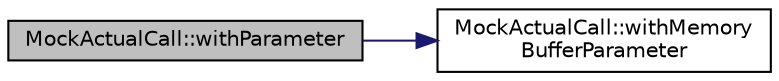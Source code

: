 digraph "MockActualCall::withParameter"
{
 // LATEX_PDF_SIZE
  edge [fontname="Helvetica",fontsize="10",labelfontname="Helvetica",labelfontsize="10"];
  node [fontname="Helvetica",fontsize="10",shape=record];
  rankdir="LR";
  Node1 [label="MockActualCall::withParameter",height=0.2,width=0.4,color="black", fillcolor="grey75", style="filled", fontcolor="black",tooltip=" "];
  Node1 -> Node2 [color="midnightblue",fontsize="10",style="solid",fontname="Helvetica"];
  Node2 [label="MockActualCall::withMemory\lBufferParameter",height=0.2,width=0.4,color="black", fillcolor="white", style="filled",URL="$classMockActualCall.html#ab32b5b9c92029a6b5d96d22dc421cea3",tooltip=" "];
}
